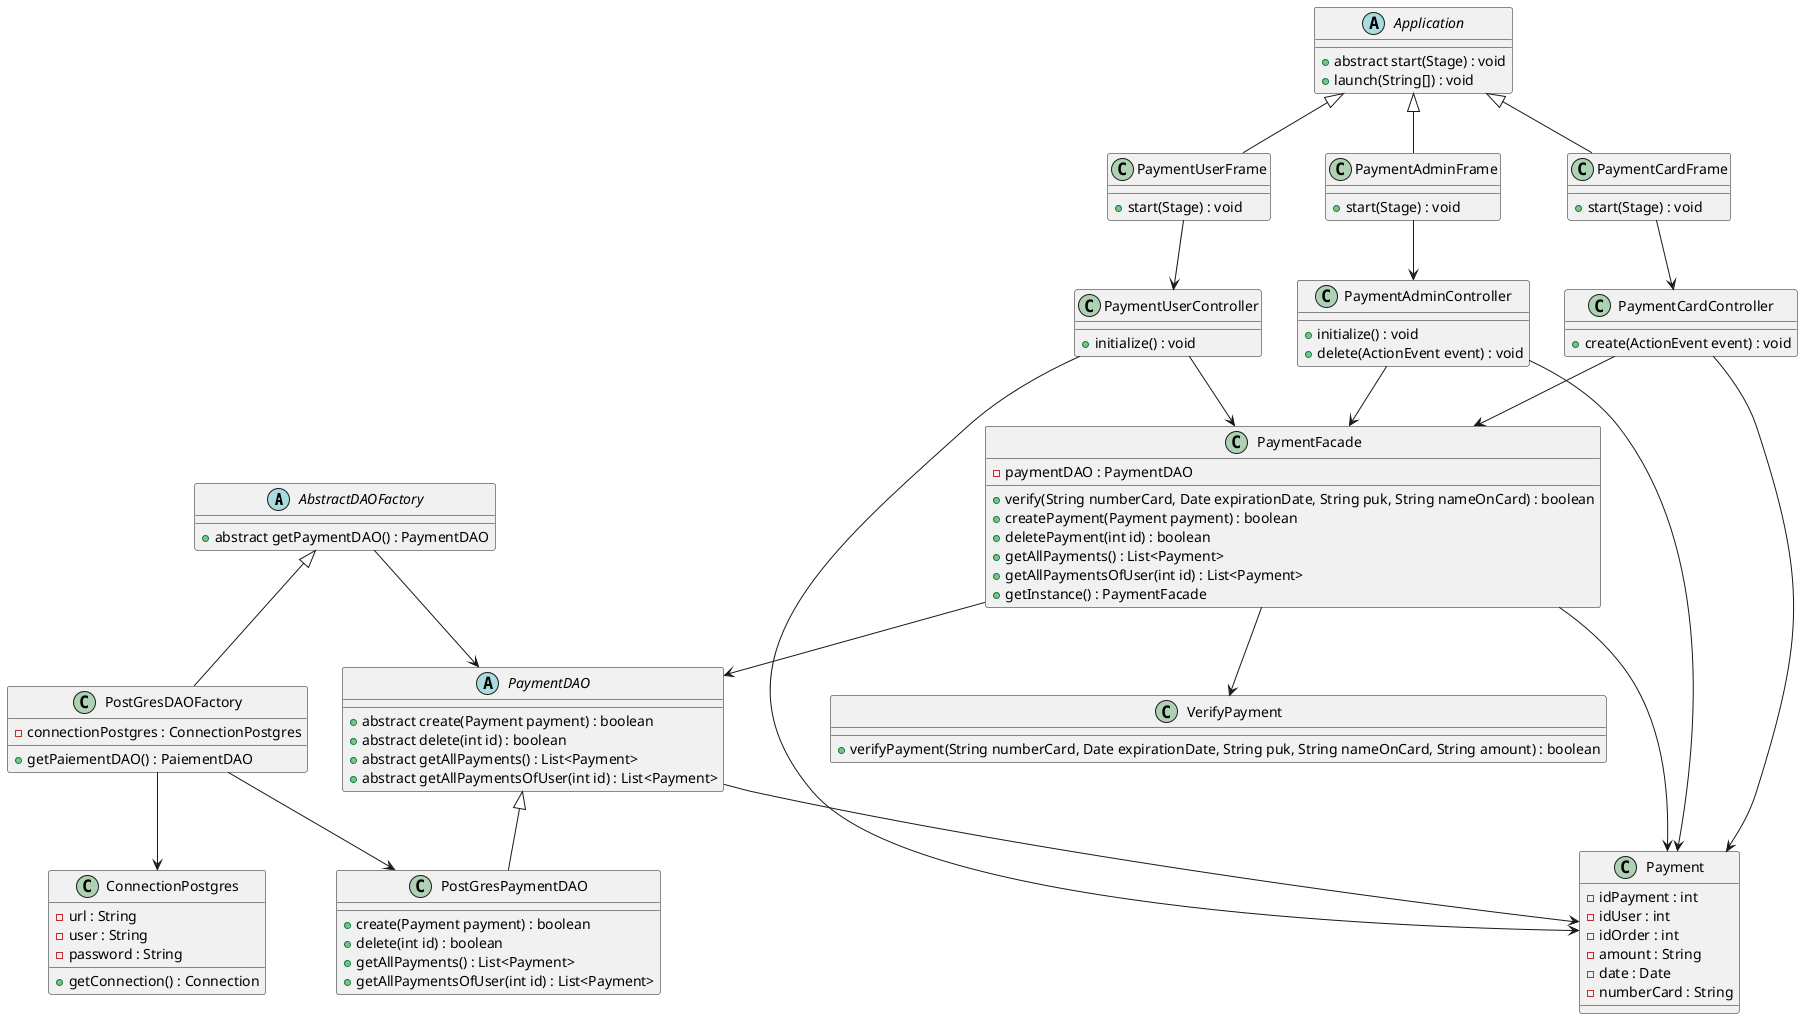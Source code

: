 
@startuml
'https://plantuml.com/class-diagram

' Persistence Layer

abstract class AbstractDAOFactory {
    + abstract getPaymentDAO() : PaymentDAO
}


class PostGresDAOFactory extends AbstractDAOFactory {
    - connectionPostgres : ConnectionPostgres
    + getPaiementDAO() : PaiementDAO
}

abstract class PaymentDAO {
    + abstract create(Payment payment) : boolean
    + abstract delete(int id) : boolean
    + abstract getAllPayments() : List<Payment>
    + abstract getAllPaymentsOfUser(int id) : List<Payment>
}


class PostGresPaymentDAO extends PaymentDAO {
    + create(Payment payment) : boolean
    + delete(int id) : boolean
    + getAllPayments() : List<Payment>
    + getAllPaymentsOfUser(int id) : List<Payment>
}


class ConnectionPostgres {
    - url : String
    - user : String
    - password : String
    + getConnection() : Connection
}


' Business Layer

class PaymentFacade {
    - paymentDAO : PaymentDAO
    + verify(String numberCard, Date expirationDate, String puk, String nameOnCard) : boolean
    + createPayment(Payment payment) : boolean
    + deletePayment(int id) : boolean
    + getAllPayments() : List<Payment>
    + getAllPaymentsOfUser(int id) : List<Payment>
    + getInstance() : PaymentFacade
}


class VerifyPayment {
    + verifyPayment(String numberCard, Date expirationDate, String puk, String nameOnCard, String amount) : boolean
}


class Payment {
    - idPayment : int
    - idUser : int
    - idOrder : int
    - amount : String
    - date : Date
    - numberCard : String
}



' Presentation Layer

abstract class Application{
    + abstract start(Stage) : void
    + launch(String[]) : void
}

class PaymentCardFrame extends Application{
    +start(Stage) : void
}

class PaymentCardController{
    + create(ActionEvent event) : void
}

class PaymentUserFrame extends Application{
    +start(Stage) : void
}

class PaymentUserController{
    + initialize() : void
}

class PaymentAdminFrame extends Application{
    +start(Stage) : void
}

class PaymentAdminController{
    + initialize() : void
    + delete(ActionEvent event) : void
}



' Associations
PostGresDAOFactory --> ConnectionPostgres
PostGresDAOFactory --> PostGresPaymentDAO

AbstractDAOFactory --> PaymentDAO

PaymentFacade --> PaymentDAO


PaymentAdminFrame --> PaymentAdminController
PaymentUserFrame --> PaymentUserController
PaymentCardFrame --> PaymentCardController

PaymentAdminController --> PaymentFacade
PaymentUserController --> PaymentFacade
PaymentCardController --> PaymentFacade

PaymentFacade --> VerifyPayment

PaymentFacade --> Payment
PaymentDAO --> Payment
PaymentCardController --> Payment
PaymentUserController --> Payment
PaymentAdminController --> Payment

@enduml
